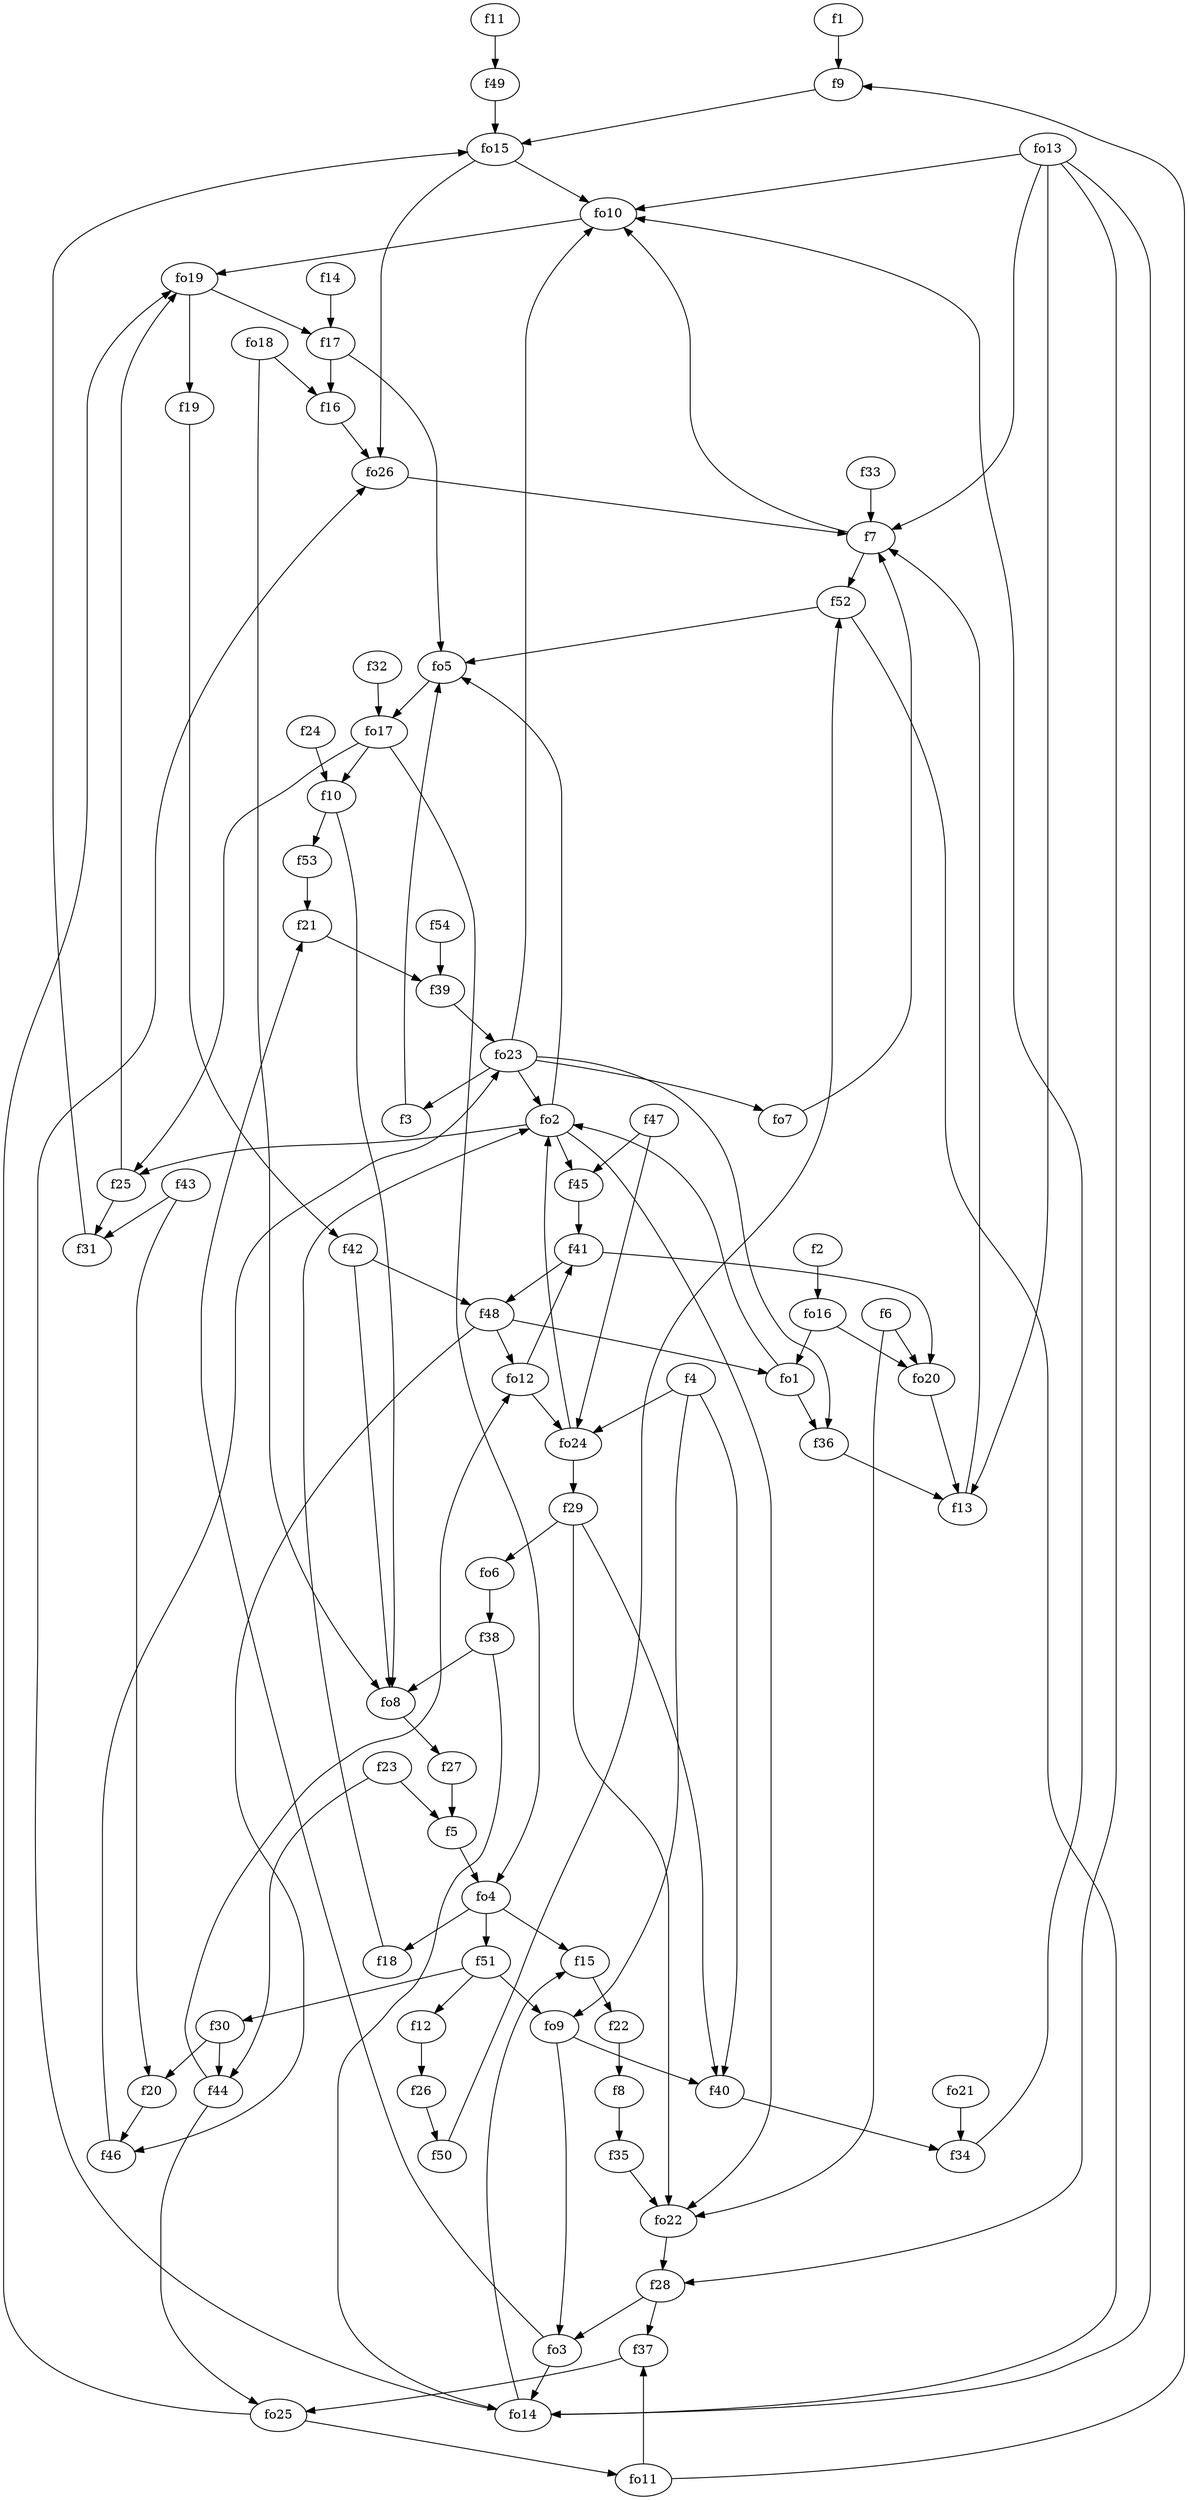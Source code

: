 strict digraph  {
f1;
f2;
f3;
f4;
f5;
f6;
f7;
f8;
f9;
f10;
f11;
f12;
f13;
f14;
f15;
f16;
f17;
f18;
f19;
f20;
f21;
f22;
f23;
f24;
f25;
f26;
f27;
f28;
f29;
f30;
f31;
f32;
f33;
f34;
f35;
f36;
f37;
f38;
f39;
f40;
f41;
f42;
f43;
f44;
f45;
f46;
f47;
f48;
f49;
f50;
f51;
f52;
f53;
f54;
fo1;
fo2;
fo3;
fo4;
fo5;
fo6;
fo7;
fo8;
fo9;
fo10;
fo11;
fo12;
fo13;
fo14;
fo15;
fo16;
fo17;
fo18;
fo19;
fo20;
fo21;
fo22;
fo23;
fo24;
fo25;
fo26;
f1 -> f9  [weight=2];
f2 -> fo16  [weight=2];
f3 -> fo5  [weight=2];
f4 -> f40  [weight=2];
f4 -> fo9  [weight=2];
f4 -> fo24  [weight=2];
f5 -> fo4  [weight=2];
f6 -> fo22  [weight=2];
f6 -> fo20  [weight=2];
f7 -> f52  [weight=2];
f7 -> fo10  [weight=2];
f8 -> f35  [weight=2];
f9 -> fo15  [weight=2];
f10 -> f53  [weight=2];
f10 -> fo8  [weight=2];
f11 -> f49  [weight=2];
f12 -> f26  [weight=2];
f13 -> f7  [weight=2];
f14 -> f17  [weight=2];
f15 -> f22  [weight=2];
f16 -> fo26  [weight=2];
f17 -> f16  [weight=2];
f17 -> fo5  [weight=2];
f18 -> fo2  [weight=2];
f19 -> f42  [weight=2];
f20 -> f46  [weight=2];
f21 -> f39  [weight=2];
f22 -> f8  [weight=2];
f23 -> f44  [weight=2];
f23 -> f5  [weight=2];
f24 -> f10  [weight=2];
f25 -> f31  [weight=2];
f25 -> fo19  [weight=2];
f26 -> f50  [weight=2];
f27 -> f5  [weight=2];
f28 -> f37  [weight=2];
f28 -> fo3  [weight=2];
f29 -> fo6  [weight=2];
f29 -> fo22  [weight=2];
f29 -> f40  [weight=2];
f30 -> f20  [weight=2];
f30 -> f44  [weight=2];
f31 -> fo15  [weight=2];
f32 -> fo17  [weight=2];
f33 -> f7  [weight=2];
f34 -> fo10  [weight=2];
f35 -> fo22  [weight=2];
f36 -> f13  [weight=2];
f37 -> fo25  [weight=2];
f38 -> fo8  [weight=2];
f38 -> fo14  [weight=2];
f39 -> fo23  [weight=2];
f40 -> f34  [weight=2];
f41 -> f48  [weight=2];
f41 -> fo20  [weight=2];
f42 -> fo8  [weight=2];
f42 -> f48  [weight=2];
f43 -> f20  [weight=2];
f43 -> f31  [weight=2];
f44 -> fo25  [weight=2];
f44 -> fo12  [weight=2];
f45 -> f41  [weight=2];
f46 -> fo23  [weight=2];
f47 -> f45  [weight=2];
f47 -> fo24  [weight=2];
f48 -> fo12  [weight=2];
f48 -> fo1  [weight=2];
f48 -> f46  [weight=2];
f49 -> fo15  [weight=2];
f50 -> f52  [weight=2];
f51 -> f30  [weight=2];
f51 -> f12  [weight=2];
f51 -> fo9  [weight=2];
f52 -> fo14  [weight=2];
f52 -> fo5  [weight=2];
f53 -> f21  [weight=2];
f54 -> f39  [weight=2];
fo1 -> fo2  [weight=2];
fo1 -> f36  [weight=2];
fo2 -> f25  [weight=2];
fo2 -> fo22  [weight=2];
fo2 -> fo5  [weight=2];
fo2 -> f45  [weight=2];
fo3 -> fo14  [weight=2];
fo3 -> f21  [weight=2];
fo4 -> f51  [weight=2];
fo4 -> f18  [weight=2];
fo4 -> f15  [weight=2];
fo5 -> fo17  [weight=2];
fo6 -> f38  [weight=2];
fo7 -> f7  [weight=2];
fo8 -> f27  [weight=2];
fo9 -> f40  [weight=2];
fo9 -> fo3  [weight=2];
fo10 -> fo19  [weight=2];
fo11 -> f9  [weight=2];
fo11 -> f37  [weight=2];
fo12 -> f41  [weight=2];
fo12 -> fo24  [weight=2];
fo13 -> fo10  [weight=2];
fo13 -> fo14  [weight=2];
fo13 -> f7  [weight=2];
fo13 -> f28  [weight=2];
fo13 -> f13  [weight=2];
fo14 -> fo26  [weight=2];
fo14 -> f15  [weight=2];
fo15 -> fo10  [weight=2];
fo15 -> fo26  [weight=2];
fo16 -> fo20  [weight=2];
fo16 -> fo1  [weight=2];
fo17 -> f10  [weight=2];
fo17 -> fo4  [weight=2];
fo17 -> f25  [weight=2];
fo18 -> fo8  [weight=2];
fo18 -> f16  [weight=2];
fo19 -> f17  [weight=2];
fo19 -> f19  [weight=2];
fo20 -> f13  [weight=2];
fo21 -> f34  [weight=2];
fo22 -> f28  [weight=2];
fo23 -> f36  [weight=2];
fo23 -> f3  [weight=2];
fo23 -> fo2  [weight=2];
fo23 -> fo10  [weight=2];
fo23 -> fo7  [weight=2];
fo24 -> f29  [weight=2];
fo24 -> fo2  [weight=2];
fo25 -> fo19  [weight=2];
fo25 -> fo11  [weight=2];
fo26 -> f7  [weight=2];
}
